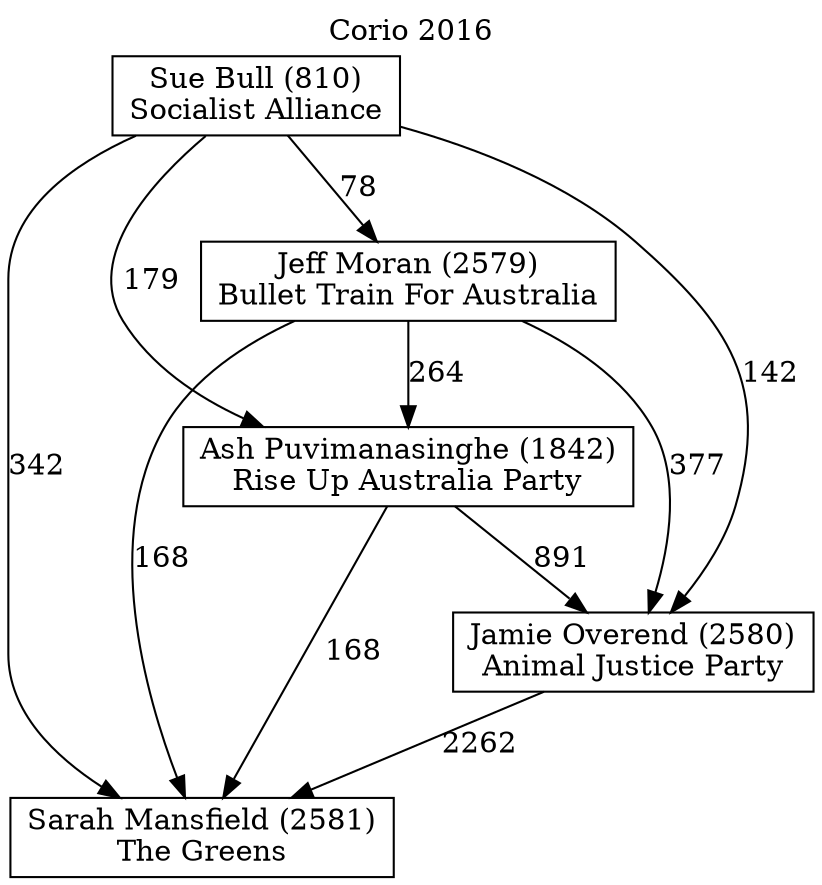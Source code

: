// House preference flow
digraph "Sarah Mansfield (2581)_Corio_2016" {
	graph [label="Corio 2016" labelloc=t mclimit=10]
	node [shape=box]
	"Sue Bull (810)" [label="Sue Bull (810)
Socialist Alliance"]
	"Jamie Overend (2580)" [label="Jamie Overend (2580)
Animal Justice Party"]
	"Jeff Moran (2579)" [label="Jeff Moran (2579)
Bullet Train For Australia"]
	"Ash Puvimanasinghe (1842)" [label="Ash Puvimanasinghe (1842)
Rise Up Australia Party"]
	"Sarah Mansfield (2581)" [label="Sarah Mansfield (2581)
The Greens"]
	"Sue Bull (810)" -> "Sarah Mansfield (2581)" [label=342]
	"Jamie Overend (2580)" -> "Sarah Mansfield (2581)" [label=2262]
	"Ash Puvimanasinghe (1842)" -> "Jamie Overend (2580)" [label=891]
	"Sue Bull (810)" -> "Jamie Overend (2580)" [label=142]
	"Sue Bull (810)" -> "Jeff Moran (2579)" [label=78]
	"Ash Puvimanasinghe (1842)" -> "Sarah Mansfield (2581)" [label=168]
	"Sue Bull (810)" -> "Ash Puvimanasinghe (1842)" [label=179]
	"Jeff Moran (2579)" -> "Sarah Mansfield (2581)" [label=168]
	"Jeff Moran (2579)" -> "Jamie Overend (2580)" [label=377]
	"Jeff Moran (2579)" -> "Ash Puvimanasinghe (1842)" [label=264]
}
